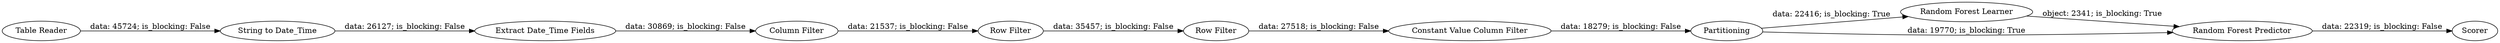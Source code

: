 digraph {
	"3020059541770994675_11" [label="Row Filter"]
	"3020059541770994675_4" [label="Extract Date_Time Fields"]
	"3020059541770994675_3" [label="String to Date_Time"]
	"3020059541770994675_13" [label="Random Forest Learner"]
	"3020059541770994675_10" [label=Scorer]
	"3020059541770994675_5" [label="Column Filter"]
	"3020059541770994675_14" [label="Random Forest Predictor"]
	"3020059541770994675_16" [label="Table Reader"]
	"3020059541770994675_6" [label="Row Filter"]
	"3020059541770994675_12" [label="Constant Value Column Filter"]
	"3020059541770994675_8" [label=Partitioning]
	"3020059541770994675_5" -> "3020059541770994675_6" [label="data: 21537; is_blocking: False"]
	"3020059541770994675_8" -> "3020059541770994675_14" [label="data: 19770; is_blocking: True"]
	"3020059541770994675_13" -> "3020059541770994675_14" [label="object: 2341; is_blocking: True"]
	"3020059541770994675_16" -> "3020059541770994675_3" [label="data: 45724; is_blocking: False"]
	"3020059541770994675_4" -> "3020059541770994675_5" [label="data: 30869; is_blocking: False"]
	"3020059541770994675_12" -> "3020059541770994675_8" [label="data: 18279; is_blocking: False"]
	"3020059541770994675_14" -> "3020059541770994675_10" [label="data: 22319; is_blocking: False"]
	"3020059541770994675_6" -> "3020059541770994675_11" [label="data: 35457; is_blocking: False"]
	"3020059541770994675_11" -> "3020059541770994675_12" [label="data: 27518; is_blocking: False"]
	"3020059541770994675_3" -> "3020059541770994675_4" [label="data: 26127; is_blocking: False"]
	"3020059541770994675_8" -> "3020059541770994675_13" [label="data: 22416; is_blocking: True"]
	rankdir=LR
}

